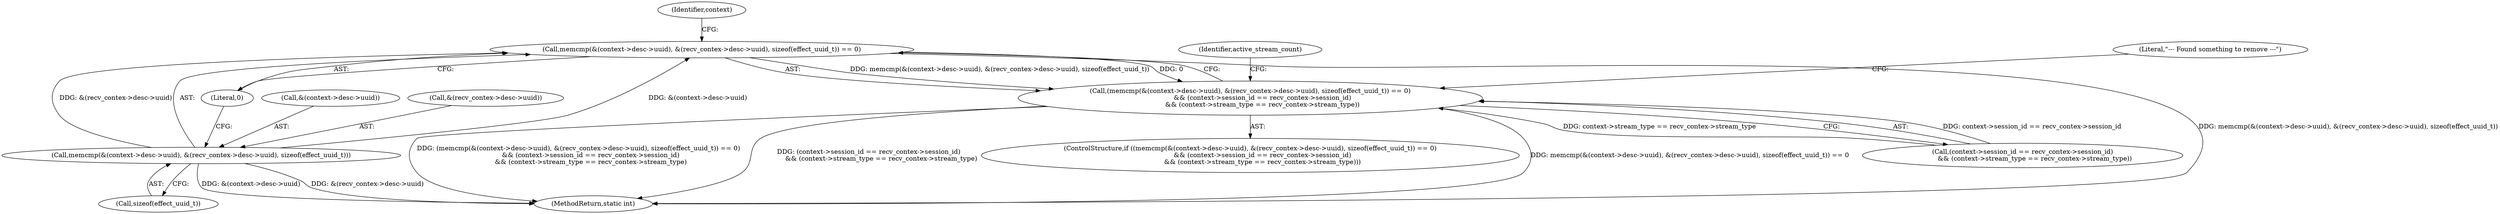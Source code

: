 digraph "0_Android_ebbb82365172337c6c250c6cac4e326970a9e351@API" {
"1000138" [label="(Call,memcmp(&(context->desc->uuid), &(recv_contex->desc->uuid), sizeof(effect_uuid_t)) == 0)"];
"1000139" [label="(Call,memcmp(&(context->desc->uuid), &(recv_contex->desc->uuid), sizeof(effect_uuid_t)))"];
"1000137" [label="(Call,(memcmp(&(context->desc->uuid), &(recv_contex->desc->uuid), sizeof(effect_uuid_t)) == 0)\n            && (context->session_id == recv_contex->session_id)\n            && (context->stream_type == recv_contex->stream_type))"];
"1000154" [label="(Literal,0)"];
"1000172" [label="(Literal,\"--- Found something to remove ---\")"];
"1000146" [label="(Call,&(recv_contex->desc->uuid))"];
"1000138" [label="(Call,memcmp(&(context->desc->uuid), &(recv_contex->desc->uuid), sizeof(effect_uuid_t)) == 0)"];
"1000152" [label="(Call,sizeof(effect_uuid_t))"];
"1000140" [label="(Call,&(context->desc->uuid))"];
"1000233" [label="(MethodReturn,static int)"];
"1000200" [label="(Identifier,active_stream_count)"];
"1000158" [label="(Identifier,context)"];
"1000139" [label="(Call,memcmp(&(context->desc->uuid), &(recv_contex->desc->uuid), sizeof(effect_uuid_t)))"];
"1000155" [label="(Call,(context->session_id == recv_contex->session_id)\n            && (context->stream_type == recv_contex->stream_type))"];
"1000136" [label="(ControlStructure,if ((memcmp(&(context->desc->uuid), &(recv_contex->desc->uuid), sizeof(effect_uuid_t)) == 0)\n            && (context->session_id == recv_contex->session_id)\n            && (context->stream_type == recv_contex->stream_type)))"];
"1000137" [label="(Call,(memcmp(&(context->desc->uuid), &(recv_contex->desc->uuid), sizeof(effect_uuid_t)) == 0)\n            && (context->session_id == recv_contex->session_id)\n            && (context->stream_type == recv_contex->stream_type))"];
"1000138" -> "1000137"  [label="AST: "];
"1000138" -> "1000154"  [label="CFG: "];
"1000139" -> "1000138"  [label="AST: "];
"1000154" -> "1000138"  [label="AST: "];
"1000158" -> "1000138"  [label="CFG: "];
"1000137" -> "1000138"  [label="CFG: "];
"1000138" -> "1000233"  [label="DDG: memcmp(&(context->desc->uuid), &(recv_contex->desc->uuid), sizeof(effect_uuid_t))"];
"1000138" -> "1000137"  [label="DDG: memcmp(&(context->desc->uuid), &(recv_contex->desc->uuid), sizeof(effect_uuid_t))"];
"1000138" -> "1000137"  [label="DDG: 0"];
"1000139" -> "1000138"  [label="DDG: &(context->desc->uuid)"];
"1000139" -> "1000138"  [label="DDG: &(recv_contex->desc->uuid)"];
"1000139" -> "1000152"  [label="CFG: "];
"1000140" -> "1000139"  [label="AST: "];
"1000146" -> "1000139"  [label="AST: "];
"1000152" -> "1000139"  [label="AST: "];
"1000154" -> "1000139"  [label="CFG: "];
"1000139" -> "1000233"  [label="DDG: &(context->desc->uuid)"];
"1000139" -> "1000233"  [label="DDG: &(recv_contex->desc->uuid)"];
"1000137" -> "1000136"  [label="AST: "];
"1000137" -> "1000155"  [label="CFG: "];
"1000155" -> "1000137"  [label="AST: "];
"1000172" -> "1000137"  [label="CFG: "];
"1000200" -> "1000137"  [label="CFG: "];
"1000137" -> "1000233"  [label="DDG: (context->session_id == recv_contex->session_id)\n            && (context->stream_type == recv_contex->stream_type)"];
"1000137" -> "1000233"  [label="DDG: memcmp(&(context->desc->uuid), &(recv_contex->desc->uuid), sizeof(effect_uuid_t)) == 0"];
"1000137" -> "1000233"  [label="DDG: (memcmp(&(context->desc->uuid), &(recv_contex->desc->uuid), sizeof(effect_uuid_t)) == 0)\n            && (context->session_id == recv_contex->session_id)\n            && (context->stream_type == recv_contex->stream_type)"];
"1000155" -> "1000137"  [label="DDG: context->session_id == recv_contex->session_id"];
"1000155" -> "1000137"  [label="DDG: context->stream_type == recv_contex->stream_type"];
}
